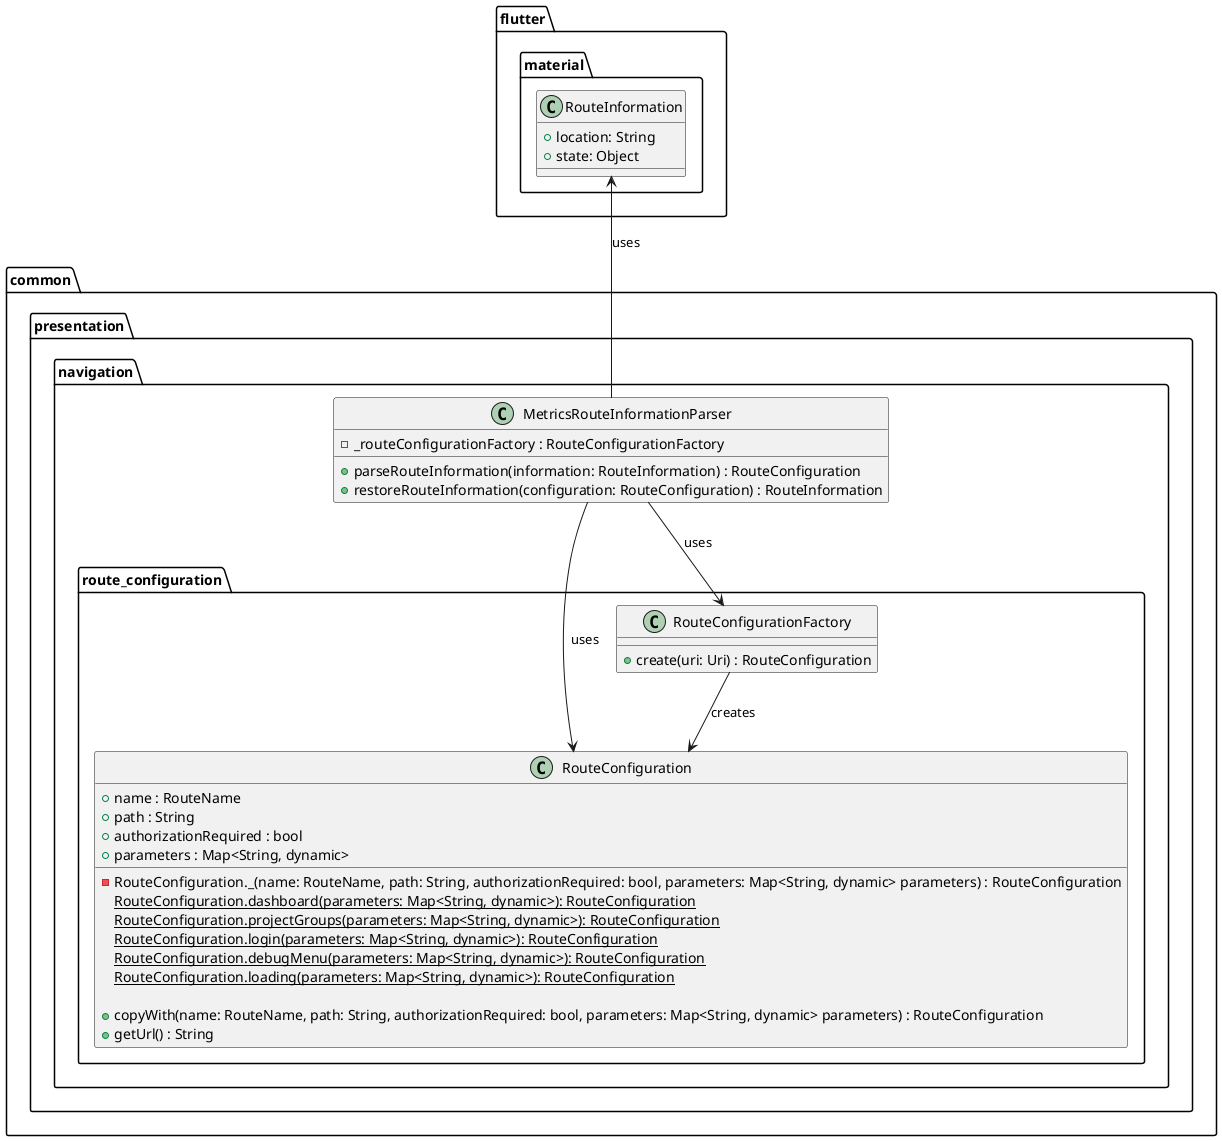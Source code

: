 @startuml parsing_deep_links_class_diagram

package common.presentation.navigation {
    class MetricsRouteInformationParser {
        - _routeConfigurationFactory : RouteConfigurationFactory

        + parseRouteInformation(information: RouteInformation) : RouteConfiguration
        + restoreRouteInformation(configuration: RouteConfiguration) : RouteInformation
    }

    package route_configuration {
        class RouteConfiguration {
            + name : RouteName
            + path : String
            + authorizationRequired : bool
            + parameters : Map<String, dynamic>

            - RouteConfiguration._(name: RouteName, path: String, authorizationRequired: bool, parameters: Map<String, dynamic> parameters) : RouteConfiguration
            {static} RouteConfiguration.dashboard(parameters: Map<String, dynamic>): RouteConfiguration
            {static} RouteConfiguration.projectGroups(parameters: Map<String, dynamic>): RouteConfiguration
            {static} RouteConfiguration.login(parameters: Map<String, dynamic>): RouteConfiguration
            {static} RouteConfiguration.debugMenu(parameters: Map<String, dynamic>): RouteConfiguration
            {static} RouteConfiguration.loading(parameters: Map<String, dynamic>): RouteConfiguration

            + copyWith(name: RouteName, path: String, authorizationRequired: bool, parameters: Map<String, dynamic> parameters) : RouteConfiguration
            + getUrl() : String
        }

        class RouteConfigurationFactory {
            + create(uri: Uri) : RouteConfiguration
        }
    }
}

package flutter.material {
    class RouteInformation {
        + location: String
        + state: Object
    }
}

MetricsRouteInformationParser --> RouteConfiguration : uses
MetricsRouteInformationParser -up-> RouteInformation : uses
MetricsRouteInformationParser --> RouteConfigurationFactory : uses

RouteConfigurationFactory --> RouteConfiguration : creates

@enduml

